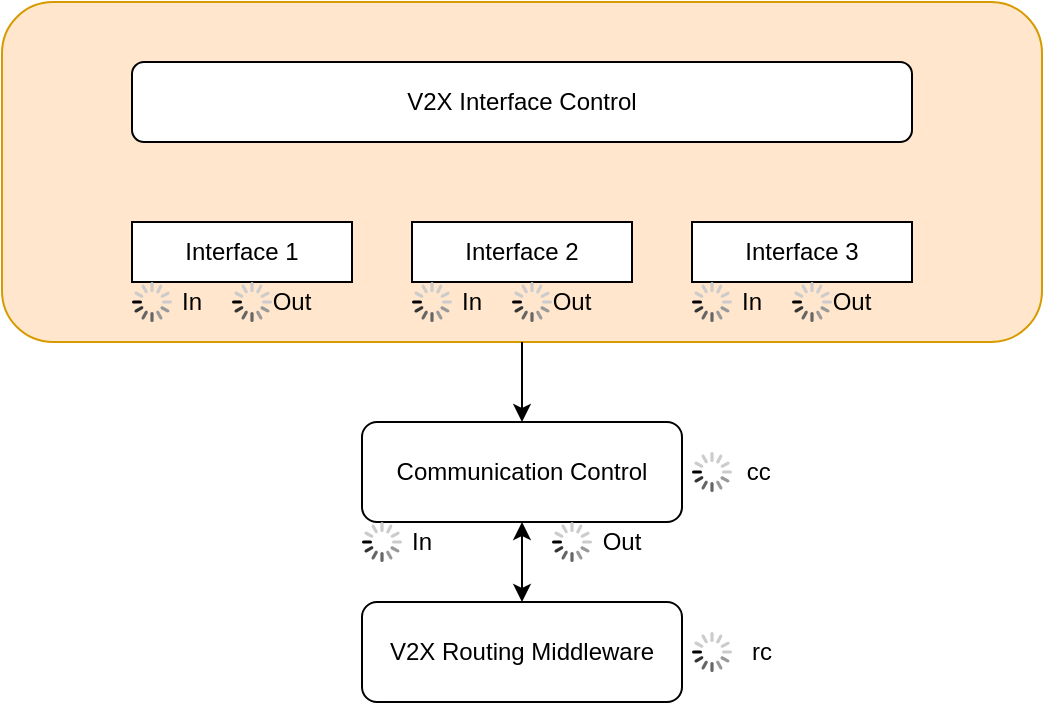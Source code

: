 <mxfile version="21.6.9" type="device">
  <diagram id="C5RBs43oDa-KdzZeNtuy" name="Page-1">
    <mxGraphModel dx="739" dy="470" grid="1" gridSize="10" guides="1" tooltips="1" connect="1" arrows="1" fold="1" page="1" pageScale="1" pageWidth="827" pageHeight="1169" math="0" shadow="0">
      <root>
        <mxCell id="WIyWlLk6GJQsqaUBKTNV-0" />
        <mxCell id="WIyWlLk6GJQsqaUBKTNV-1" parent="WIyWlLk6GJQsqaUBKTNV-0" />
        <mxCell id="vNby9LmUYI1h-vxjDJAR-0" value="" style="rounded=1;whiteSpace=wrap;html=1;fillColor=#ffe6cc;strokeColor=#d79b00;" parent="WIyWlLk6GJQsqaUBKTNV-1" vertex="1">
          <mxGeometry x="120" y="40" width="520" height="170" as="geometry" />
        </mxCell>
        <mxCell id="WIyWlLk6GJQsqaUBKTNV-3" value="V2X Interface Control" style="rounded=1;whiteSpace=wrap;html=1;fontSize=12;glass=0;strokeWidth=1;shadow=0;" parent="WIyWlLk6GJQsqaUBKTNV-1" vertex="1">
          <mxGeometry x="185" y="70" width="390" height="40" as="geometry" />
        </mxCell>
        <mxCell id="vNby9LmUYI1h-vxjDJAR-1" value="Interface 2" style="rounded=0;whiteSpace=wrap;html=1;" parent="WIyWlLk6GJQsqaUBKTNV-1" vertex="1">
          <mxGeometry x="325" y="150" width="110" height="30" as="geometry" />
        </mxCell>
        <mxCell id="vNby9LmUYI1h-vxjDJAR-2" value="Interface 1" style="rounded=0;whiteSpace=wrap;html=1;" parent="WIyWlLk6GJQsqaUBKTNV-1" vertex="1">
          <mxGeometry x="185" y="150" width="110" height="30" as="geometry" />
        </mxCell>
        <mxCell id="vNby9LmUYI1h-vxjDJAR-3" value="Interface 3" style="rounded=0;whiteSpace=wrap;html=1;" parent="WIyWlLk6GJQsqaUBKTNV-1" vertex="1">
          <mxGeometry x="465" y="150" width="110" height="30" as="geometry" />
        </mxCell>
        <mxCell id="vNby9LmUYI1h-vxjDJAR-4" value="In" style="text;html=1;strokeColor=none;fillColor=none;align=center;verticalAlign=middle;whiteSpace=wrap;rounded=0;" parent="WIyWlLk6GJQsqaUBKTNV-1" vertex="1">
          <mxGeometry x="185" y="180" width="60" height="20" as="geometry" />
        </mxCell>
        <mxCell id="vNby9LmUYI1h-vxjDJAR-5" value="Out" style="text;html=1;strokeColor=none;fillColor=none;align=center;verticalAlign=middle;whiteSpace=wrap;rounded=0;" parent="WIyWlLk6GJQsqaUBKTNV-1" vertex="1">
          <mxGeometry x="235" y="180" width="60" height="20" as="geometry" />
        </mxCell>
        <mxCell id="vNby9LmUYI1h-vxjDJAR-6" value="In" style="text;html=1;strokeColor=none;fillColor=none;align=center;verticalAlign=middle;whiteSpace=wrap;rounded=0;" parent="WIyWlLk6GJQsqaUBKTNV-1" vertex="1">
          <mxGeometry x="465" y="180" width="60" height="20" as="geometry" />
        </mxCell>
        <mxCell id="vNby9LmUYI1h-vxjDJAR-7" value="In" style="text;html=1;strokeColor=none;fillColor=none;align=center;verticalAlign=middle;whiteSpace=wrap;rounded=0;" parent="WIyWlLk6GJQsqaUBKTNV-1" vertex="1">
          <mxGeometry x="325" y="180" width="60" height="20" as="geometry" />
        </mxCell>
        <mxCell id="vNby9LmUYI1h-vxjDJAR-8" value="Out" style="text;html=1;strokeColor=none;fillColor=none;align=center;verticalAlign=middle;whiteSpace=wrap;rounded=0;" parent="WIyWlLk6GJQsqaUBKTNV-1" vertex="1">
          <mxGeometry x="515" y="180" width="60" height="20" as="geometry" />
        </mxCell>
        <mxCell id="vNby9LmUYI1h-vxjDJAR-9" value="Out" style="text;html=1;strokeColor=none;fillColor=none;align=center;verticalAlign=middle;whiteSpace=wrap;rounded=0;" parent="WIyWlLk6GJQsqaUBKTNV-1" vertex="1">
          <mxGeometry x="375" y="180" width="60" height="20" as="geometry" />
        </mxCell>
        <mxCell id="vNby9LmUYI1h-vxjDJAR-14" value="cc&amp;nbsp;" style="text;html=1;strokeColor=none;fillColor=none;align=center;verticalAlign=middle;whiteSpace=wrap;rounded=0;" parent="WIyWlLk6GJQsqaUBKTNV-1" vertex="1">
          <mxGeometry x="470" y="260" width="60" height="30" as="geometry" />
        </mxCell>
        <mxCell id="vNby9LmUYI1h-vxjDJAR-15" value="" style="endArrow=classic;startArrow=classic;html=1;rounded=0;entryX=0.5;entryY=1;entryDx=0;entryDy=0;" parent="WIyWlLk6GJQsqaUBKTNV-1" target="vNby9LmUYI1h-vxjDJAR-20" edge="1">
          <mxGeometry width="50" height="50" relative="1" as="geometry">
            <mxPoint x="380" y="340" as="sourcePoint" />
            <mxPoint x="352.5" y="350" as="targetPoint" />
          </mxGeometry>
        </mxCell>
        <mxCell id="vNby9LmUYI1h-vxjDJAR-17" value="rc" style="text;html=1;strokeColor=none;fillColor=none;align=center;verticalAlign=middle;whiteSpace=wrap;rounded=0;" parent="WIyWlLk6GJQsqaUBKTNV-1" vertex="1">
          <mxGeometry x="470" y="350" width="60" height="30" as="geometry" />
        </mxCell>
        <mxCell id="vNby9LmUYI1h-vxjDJAR-18" value="" style="endArrow=classic;html=1;rounded=0;entryX=0.5;entryY=0;entryDx=0;entryDy=0;exitX=0.5;exitY=1;exitDx=0;exitDy=0;" parent="WIyWlLk6GJQsqaUBKTNV-1" source="vNby9LmUYI1h-vxjDJAR-0" target="vNby9LmUYI1h-vxjDJAR-20" edge="1">
          <mxGeometry width="50" height="50" relative="1" as="geometry">
            <mxPoint x="380" y="220" as="sourcePoint" />
            <mxPoint x="315" y="260" as="targetPoint" />
          </mxGeometry>
        </mxCell>
        <mxCell id="vNby9LmUYI1h-vxjDJAR-20" value="Communication Control" style="rounded=1;whiteSpace=wrap;html=1;" parent="WIyWlLk6GJQsqaUBKTNV-1" vertex="1">
          <mxGeometry x="300" y="250" width="160" height="50" as="geometry" />
        </mxCell>
        <mxCell id="vNby9LmUYI1h-vxjDJAR-21" value="In" style="text;html=1;strokeColor=none;fillColor=none;align=center;verticalAlign=middle;whiteSpace=wrap;rounded=0;" parent="WIyWlLk6GJQsqaUBKTNV-1" vertex="1">
          <mxGeometry x="300" y="300" width="60" height="20" as="geometry" />
        </mxCell>
        <mxCell id="vNby9LmUYI1h-vxjDJAR-22" value="Out" style="text;html=1;strokeColor=none;fillColor=none;align=center;verticalAlign=middle;whiteSpace=wrap;rounded=0;" parent="WIyWlLk6GJQsqaUBKTNV-1" vertex="1">
          <mxGeometry x="400" y="300" width="60" height="20" as="geometry" />
        </mxCell>
        <mxCell id="vNby9LmUYI1h-vxjDJAR-23" value="V2X Routing Middleware" style="rounded=1;whiteSpace=wrap;html=1;" parent="WIyWlLk6GJQsqaUBKTNV-1" vertex="1">
          <mxGeometry x="300" y="340" width="160" height="50" as="geometry" />
        </mxCell>
        <mxCell id="vNby9LmUYI1h-vxjDJAR-32" value="" style="html=1;verticalLabelPosition=bottom;labelBackgroundColor=#ffffff;verticalAlign=top;shadow=0;dashed=0;strokeWidth=2;shape=mxgraph.ios7.misc.loading_circle;" parent="WIyWlLk6GJQsqaUBKTNV-1" vertex="1">
          <mxGeometry x="185" y="180" width="20" height="20" as="geometry" />
        </mxCell>
        <mxCell id="vNby9LmUYI1h-vxjDJAR-35" value="" style="html=1;verticalLabelPosition=bottom;labelBackgroundColor=#ffffff;verticalAlign=top;shadow=0;dashed=0;strokeWidth=2;shape=mxgraph.ios7.misc.loading_circle;" parent="WIyWlLk6GJQsqaUBKTNV-1" vertex="1">
          <mxGeometry x="235" y="180" width="20" height="20" as="geometry" />
        </mxCell>
        <mxCell id="vNby9LmUYI1h-vxjDJAR-39" value="" style="html=1;verticalLabelPosition=bottom;labelBackgroundColor=#ffffff;verticalAlign=top;shadow=0;dashed=0;strokeWidth=2;shape=mxgraph.ios7.misc.loading_circle;" parent="WIyWlLk6GJQsqaUBKTNV-1" vertex="1">
          <mxGeometry x="325" y="180" width="20" height="20" as="geometry" />
        </mxCell>
        <mxCell id="vNby9LmUYI1h-vxjDJAR-40" value="" style="html=1;verticalLabelPosition=bottom;labelBackgroundColor=#ffffff;verticalAlign=top;shadow=0;dashed=0;strokeWidth=2;shape=mxgraph.ios7.misc.loading_circle;" parent="WIyWlLk6GJQsqaUBKTNV-1" vertex="1">
          <mxGeometry x="375" y="180" width="20" height="20" as="geometry" />
        </mxCell>
        <mxCell id="vNby9LmUYI1h-vxjDJAR-41" value="" style="html=1;verticalLabelPosition=bottom;labelBackgroundColor=#ffffff;verticalAlign=top;shadow=0;dashed=0;strokeWidth=2;shape=mxgraph.ios7.misc.loading_circle;" parent="WIyWlLk6GJQsqaUBKTNV-1" vertex="1">
          <mxGeometry x="465" y="180" width="20" height="20" as="geometry" />
        </mxCell>
        <mxCell id="vNby9LmUYI1h-vxjDJAR-42" value="" style="html=1;verticalLabelPosition=bottom;labelBackgroundColor=#ffffff;verticalAlign=top;shadow=0;dashed=0;strokeWidth=2;shape=mxgraph.ios7.misc.loading_circle;" parent="WIyWlLk6GJQsqaUBKTNV-1" vertex="1">
          <mxGeometry x="515" y="180" width="20" height="20" as="geometry" />
        </mxCell>
        <mxCell id="vNby9LmUYI1h-vxjDJAR-43" value="" style="html=1;verticalLabelPosition=bottom;labelBackgroundColor=#ffffff;verticalAlign=top;shadow=0;dashed=0;strokeWidth=2;shape=mxgraph.ios7.misc.loading_circle;" parent="WIyWlLk6GJQsqaUBKTNV-1" vertex="1">
          <mxGeometry x="465" y="265" width="20" height="20" as="geometry" />
        </mxCell>
        <mxCell id="vNby9LmUYI1h-vxjDJAR-45" value="" style="html=1;verticalLabelPosition=bottom;labelBackgroundColor=#ffffff;verticalAlign=top;shadow=0;dashed=0;strokeWidth=2;shape=mxgraph.ios7.misc.loading_circle;" parent="WIyWlLk6GJQsqaUBKTNV-1" vertex="1">
          <mxGeometry x="465" y="355" width="20" height="20" as="geometry" />
        </mxCell>
        <mxCell id="vNby9LmUYI1h-vxjDJAR-47" value="" style="html=1;verticalLabelPosition=bottom;labelBackgroundColor=#ffffff;verticalAlign=top;shadow=0;dashed=0;strokeWidth=2;shape=mxgraph.ios7.misc.loading_circle;" parent="WIyWlLk6GJQsqaUBKTNV-1" vertex="1">
          <mxGeometry x="300" y="300" width="20" height="20" as="geometry" />
        </mxCell>
        <mxCell id="vNby9LmUYI1h-vxjDJAR-48" value="" style="html=1;verticalLabelPosition=bottom;labelBackgroundColor=#ffffff;verticalAlign=top;shadow=0;dashed=0;strokeWidth=2;shape=mxgraph.ios7.misc.loading_circle;" parent="WIyWlLk6GJQsqaUBKTNV-1" vertex="1">
          <mxGeometry x="395" y="300" width="20" height="20" as="geometry" />
        </mxCell>
      </root>
    </mxGraphModel>
  </diagram>
</mxfile>

